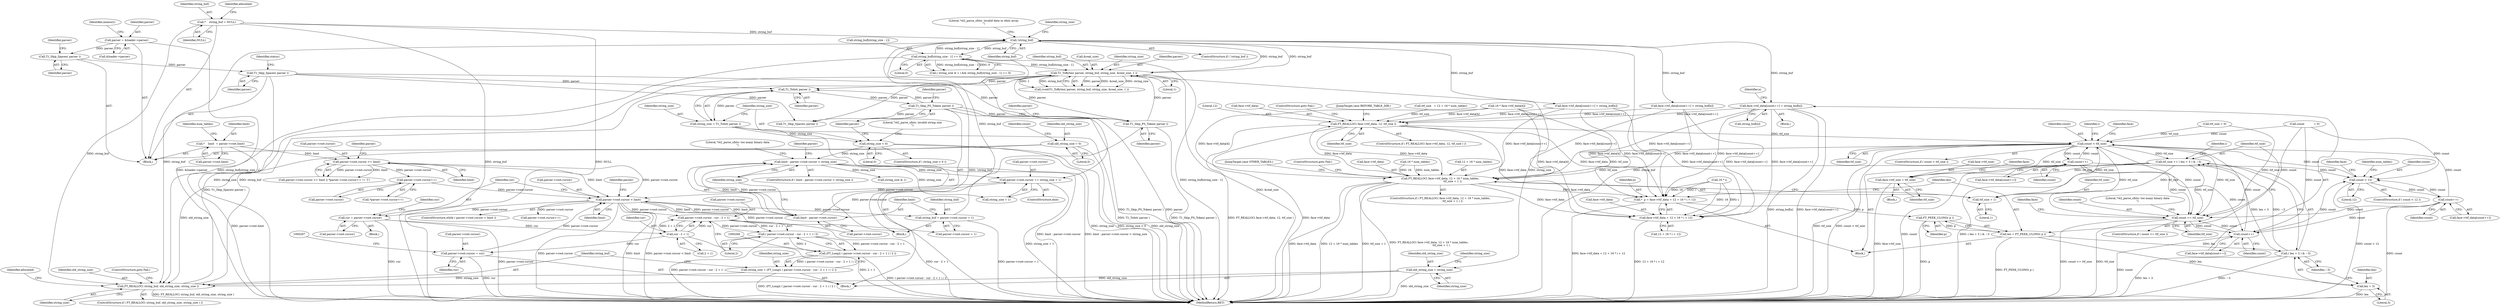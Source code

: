digraph "1_savannah_3788187e0c396952cd7d905c6c61f3ff8e84b2b4_0@array" {
"1000581" [label="(Call,face->ttf_data[count++] = string_buf[n])"];
"1000390" [label="(Call,!string_buf)"];
"1000168" [label="(Call,*    string_buf = NULL)"];
"1000298" [label="(Call,T1_ToBytes( parser, string_buf, string_size, &real_size, 1 ))"];
"1000254" [label="(Call,T1_Skip_PS_Token( parser ))"];
"1000343" [label="(Call,T1_Skip_PS_Token( parser ))"];
"1000329" [label="(Call,T1_ToInt( parser ))"];
"1000204" [label="(Call,T1_Skip_Spaces( parser ))"];
"1000176" [label="(Call,T1_Skip_Spaces( parser ))"];
"1000130" [label="(Call,parser = &loader->parser)"];
"1000281" [label="(Call,FT_REALLOC( string_buf, old_string_size, string_size ))"];
"1000405" [label="(Call,string_buf[string_size - 1] == 0)"];
"1000305" [label="(Call,old_string_size = string_size)"];
"1000212" [label="(Call,old_string_size = 0)"];
"1000263" [label="(Call,string_size = (FT_Long)( ( parser->root.cursor - cur - 2 + 1 ) / 2 ))"];
"1000265" [label="(Call,(FT_Long)( ( parser->root.cursor - cur - 2 + 1 ) / 2 ))"];
"1000267" [label="(Call,( parser->root.cursor - cur - 2 + 1 ) / 2)"];
"1000268" [label="(Call,parser->root.cursor - cur - 2 + 1)"];
"1000219" [label="(Call,parser->root.cursor < limit)"];
"1000180" [label="(Call,parser->root.cursor >= limit)"];
"1000146" [label="(Call,*    limit  = parser->root.limit)"];
"1000380" [label="(Call,parser->root.cursor += string_size + 1)"];
"1000362" [label="(Call,limit - parser->root.cursor < string_size)"];
"1000363" [label="(Call,limit - parser->root.cursor)"];
"1000332" [label="(Call,string_size < 0)"];
"1000327" [label="(Call,string_size = T1_ToInt( parser ))"];
"1000289" [label="(Call,parser->root.cursor = cur)"];
"1000274" [label="(Call,cur - 2 + 1)"];
"1000227" [label="(Call,cur = parser->root.cursor)"];
"1000189" [label="(Call,parser->root.cursor++)"];
"1000352" [label="(Call,string_buf = parser->root.cursor + 1)"];
"1000483" [label="(Call,FT_REALLOC( face->ttf_data, 12, ttf_size ))"];
"1000492" [label="(Call,count < ttf_size)"];
"1000501" [label="(Call,count++)"];
"1000440" [label="(Call,count < 12)"];
"1000449" [label="(Call,count++)"];
"1000570" [label="(Call,count >= ttf_size)"];
"1000586" [label="(Call,count++)"];
"1000539" [label="(Call,ttf_size += ( len + 3 ) & ~3)"];
"1000549" [label="(Call,face->ttf_size = ttf_size)"];
"1000555" [label="(Call,FT_REALLOC( face->ttf_data, 12 + 16 * num_tables,\n                             ttf_size + 1 ))"];
"1000522" [label="(Call,*  p = face->ttf_data + 12 + 16 * i + 12)"];
"1000537" [label="(Call,FT_PEEK_ULONG( p ))"];
"1000535" [label="(Call,len = FT_PEEK_ULONG( p ))"];
"1000541" [label="(Call,( len + 3 ) & ~3)"];
"1000542" [label="(Call,len + 3)"];
"1000524" [label="(Call,face->ttf_data + 12 + 16 * i + 12)"];
"1000564" [label="(Call,ttf_size + 1)"];
"1000572" [label="(Identifier,ttf_size)"];
"1000564" [label="(Call,ttf_size + 1)"];
"1000445" [label="(Call,face->ttf_data[count++])"];
"1000128" [label="(Block,)"];
"1000220" [label="(Call,parser->root.cursor)"];
"1000362" [label="(Call,limit - parser->root.cursor < string_size)"];
"1000186" [label="(Identifier,limit)"];
"1000522" [label="(Call,*  p = face->ttf_data + 12 + 16 * i + 12)"];
"1000212" [label="(Call,old_string_size = 0)"];
"1000386" [label="(Call,string_size + 1)"];
"1000381" [label="(Call,parser->root.cursor)"];
"1000373" [label="(Literal,\"t42_parse_sfnts: too many binary data\n\")"];
"1000301" [label="(Identifier,string_size)"];
"1000380" [label="(Call,parser->root.cursor += string_size + 1)"];
"1000487" [label="(Literal,12)"];
"1000213" [label="(Identifier,old_string_size)"];
"1000181" [label="(Call,parser->root.cursor)"];
"1000219" [label="(Call,parser->root.cursor < limit)"];
"1000156" [label="(Identifier,num_tables)"];
"1000290" [label="(Call,parser->root.cursor)"];
"1000494" [label="(Identifier,ttf_size)"];
"1000390" [label="(Call,!string_buf)"];
"1000591" [label="(Call,T1_Skip_Spaces( parser ))"];
"1000460" [label="(Call,16 * face->ttf_data[4])"];
"1000146" [label="(Call,*    limit  = parser->root.limit)"];
"1000441" [label="(Identifier,count)"];
"1000402" [label="(Call,string_size & 1)"];
"1000240" [label="(Call,parser->root.cursor++)"];
"1000344" [label="(Identifier,parser)"];
"1000541" [label="(Call,( len + 3 ) & ~3)"];
"1000265" [label="(Call,(FT_Long)( ( parser->root.cursor - cur - 2 + 1 ) / 2 ))"];
"1000304" [label="(Literal,1)"];
"1000592" [label="(Identifier,parser)"];
"1000228" [label="(Identifier,cur)"];
"1000275" [label="(Identifier,cur)"];
"1000587" [label="(Identifier,count)"];
"1000537" [label="(Call,FT_PEEK_ULONG( p ))"];
"1000179" [label="(Call,parser->root.cursor >= limit || *parser->root.cursor++ != '[')"];
"1000306" [label="(Identifier,old_string_size)"];
"1000176" [label="(Call,T1_Skip_Spaces( parser ))"];
"1000571" [label="(Identifier,count)"];
"1000170" [label="(Identifier,NULL)"];
"1000132" [label="(Call,&loader->parser)"];
"1000447" [label="(Identifier,face)"];
"1000484" [label="(Call,face->ttf_data)"];
"1000328" [label="(Identifier,string_size)"];
"1000581" [label="(Call,face->ttf_data[count++] = string_buf[n])"];
"1000352" [label="(Call,string_buf = parser->root.cursor + 1)"];
"1000379" [label="(ControlStructure,else)"];
"1000227" [label="(Call,cur = parser->root.cursor)"];
"1000568" [label="(JumpTarget,case OTHER_TABLES:)"];
"1000287" [label="(Identifier,allocated)"];
"1000401" [label="(Call,( string_size & 1 ) && string_buf[string_size - 1] == 0)"];
"1000593" [label="(MethodReturn,RET)"];
"1000334" [label="(Literal,0)"];
"1000177" [label="(Identifier,parser)"];
"1000331" [label="(ControlStructure,if ( string_size < 0 ))"];
"1000513" [label="(Identifier,i)"];
"1000496" [label="(Call,face->ttf_data[count++] = string_buf[n])"];
"1000483" [label="(Call,FT_REALLOC( face->ttf_data, 12, ttf_size ))"];
"1000215" [label="(Call,count           = 0)"];
"1000205" [label="(Identifier,parser)"];
"1000458" [label="(Identifier,num_tables)"];
"1000189" [label="(Call,parser->root.cursor++)"];
"1000520" [label="(Block,)"];
"1000406" [label="(Call,string_buf[string_size - 1])"];
"1000309" [label="(Identifier,string_size)"];
"1000216" [label="(Identifier,count)"];
"1000169" [label="(Identifier,string_buf)"];
"1000492" [label="(Call,count < ttf_size)"];
"1000160" [label="(Call,ttf_size = 0)"];
"1000575" [label="(Literal,\"t42_parse_sfnts: too many binary data\n\")"];
"1000264" [label="(Identifier,string_size)"];
"1000488" [label="(Identifier,ttf_size)"];
"1000542" [label="(Call,len + 3)"];
"1000557" [label="(Identifier,face)"];
"1000489" [label="(ControlStructure,goto Fail;)"];
"1000544" [label="(Literal,3)"];
"1000433" [label="(Identifier,n)"];
"1000588" [label="(Call,string_buf[n])"];
"1000168" [label="(Call,*    string_buf = NULL)"];
"1000383" [label="(Identifier,parser)"];
"1000263" [label="(Call,string_size = (FT_Long)( ( parser->root.cursor - cur - 2 + 1 ) / 2 ))"];
"1000365" [label="(Call,parser->root.cursor)"];
"1000226" [label="(Block,)"];
"1000343" [label="(Call,T1_Skip_PS_Token( parser ))"];
"1000192" [label="(Identifier,parser)"];
"1000361" [label="(ControlStructure,if ( limit - parser->root.cursor < string_size ))"];
"1000405" [label="(Call,string_buf[string_size - 1] == 0)"];
"1000523" [label="(Identifier,p)"];
"1000296" [label="(Call,(void)T1_ToBytes( parser, string_buf, string_size, &real_size, 1 ))"];
"1000285" [label="(ControlStructure,goto Fail;)"];
"1000444" [label="(Call,face->ttf_data[count++] = string_buf[n])"];
"1000348" [label="(Identifier,parser)"];
"1000279" [label="(Literal,2)"];
"1000482" [label="(ControlStructure,if ( FT_REALLOC( face->ttf_data, 12, ttf_size ) ))"];
"1000497" [label="(Call,face->ttf_data[count++])"];
"1000370" [label="(Identifier,string_size)"];
"1000330" [label="(Identifier,parser)"];
"1000490" [label="(JumpTarget,case BEFORE_TABLE_DIR:)"];
"1000586" [label="(Call,count++)"];
"1000491" [label="(ControlStructure,if ( count < ttf_size ))"];
"1000475" [label="(Call,ttf_size   = 12 + 16 * num_tables)"];
"1000281" [label="(Call,FT_REALLOC( string_buf, old_string_size, string_size ))"];
"1000130" [label="(Call,parser = &loader->parser)"];
"1000540" [label="(Identifier,ttf_size)"];
"1000531" [label="(Call,16 * i)"];
"1000545" [label="(Identifier,~3)"];
"1000553" [label="(Identifier,ttf_size)"];
"1000204" [label="(Call,T1_Skip_Spaces( parser ))"];
"1000305" [label="(Call,old_string_size = string_size)"];
"1000535" [label="(Call,len = FT_PEEK_ULONG( p ))"];
"1000190" [label="(Call,parser->root.cursor)"];
"1000538" [label="(Identifier,p)"];
"1000337" [label="(Literal,\"t42_parse_sfnts: invalid string size\n\")"];
"1000536" [label="(Identifier,len)"];
"1000148" [label="(Call,parser->root.limit)"];
"1000147" [label="(Identifier,limit)"];
"1000449" [label="(Call,count++)"];
"1000289" [label="(Call,parser->root.cursor = cur)"];
"1000354" [label="(Call,parser->root.cursor + 1)"];
"1000299" [label="(Identifier,parser)"];
"1000183" [label="(Identifier,parser)"];
"1000300" [label="(Identifier,string_buf)"];
"1000131" [label="(Identifier,parser)"];
"1000539" [label="(Call,ttf_size += ( len + 3 ) & ~3)"];
"1000554" [label="(ControlStructure,if ( FT_REALLOC( face->ttf_data, 12 + 16 * num_tables,\n                             ttf_size + 1 ) ))"];
"1000567" [label="(ControlStructure,goto Fail;)"];
"1000549" [label="(Call,face->ttf_size = ttf_size)"];
"1000282" [label="(Identifier,string_buf)"];
"1000269" [label="(Call,parser->root.cursor)"];
"1000329" [label="(Call,T1_ToInt( parser ))"];
"1000253" [label="(Block,)"];
"1000268" [label="(Call,parser->root.cursor - cur - 2 + 1)"];
"1000525" [label="(Call,face->ttf_data)"];
"1000283" [label="(Identifier,old_string_size)"];
"1000274" [label="(Call,cur - 2 + 1)"];
"1000280" [label="(ControlStructure,if ( FT_REALLOC( string_buf, old_string_size, string_size ) ))"];
"1000524" [label="(Call,face->ttf_data + 12 + 16 * i + 12)"];
"1000276" [label="(Call,2 + 1)"];
"1000394" [label="(Literal,\"t42_parse_sfnts: invalid data in sfnts array\n\")"];
"1000259" [label="(Identifier,parser)"];
"1000543" [label="(Identifier,len)"];
"1000403" [label="(Identifier,string_size)"];
"1000389" [label="(ControlStructure,if ( !string_buf ))"];
"1000582" [label="(Call,face->ttf_data[count++])"];
"1000519" [label="(Identifier,i)"];
"1000569" [label="(ControlStructure,if ( count >= ttf_size ))"];
"1000364" [label="(Identifier,limit)"];
"1000254" [label="(Call,T1_Skip_PS_Token( parser ))"];
"1000327" [label="(Call,string_size = T1_ToInt( parser ))"];
"1000439" [label="(ControlStructure,if ( count < 12 ))"];
"1000188" [label="(Call,*parser->root.cursor++)"];
"1000307" [label="(Identifier,string_size)"];
"1000559" [label="(Call,12 + 16 * num_tables)"];
"1000316" [label="(Block,)"];
"1000570" [label="(Call,count >= ttf_size)"];
"1000267" [label="(Call,( parser->root.cursor - cur - 2 + 1 ) / 2)"];
"1000411" [label="(Literal,0)"];
"1000584" [label="(Identifier,face)"];
"1000332" [label="(Call,string_size < 0)"];
"1000180" [label="(Call,parser->root.cursor >= limit)"];
"1000284" [label="(Identifier,string_size)"];
"1000225" [label="(Identifier,limit)"];
"1000565" [label="(Identifier,ttf_size)"];
"1000295" [label="(Identifier,cur)"];
"1000499" [label="(Identifier,face)"];
"1000502" [label="(Identifier,count)"];
"1000353" [label="(Identifier,string_buf)"];
"1000138" [label="(Identifier,memory)"];
"1000214" [label="(Literal,0)"];
"1000298" [label="(Call,T1_ToBytes( parser, string_buf, string_size, &real_size, 1 ))"];
"1000391" [label="(Identifier,string_buf)"];
"1000561" [label="(Call,16 * num_tables)"];
"1000501" [label="(Call,count++)"];
"1000237" [label="(Identifier,cur)"];
"1000229" [label="(Call,parser->root.cursor)"];
"1000207" [label="(Identifier,status)"];
"1000508" [label="(Block,)"];
"1000556" [label="(Call,face->ttf_data)"];
"1000255" [label="(Identifier,parser)"];
"1000493" [label="(Identifier,count)"];
"1000528" [label="(Call,12 + 16 * i + 12)"];
"1000434" [label="(Block,)"];
"1000450" [label="(Identifier,count)"];
"1000550" [label="(Call,face->ttf_size)"];
"1000440" [label="(Call,count < 12)"];
"1000173" [label="(Identifier,allocated)"];
"1000218" [label="(ControlStructure,while ( parser->root.cursor < limit ))"];
"1000333" [label="(Identifier,string_size)"];
"1000566" [label="(Literal,1)"];
"1000442" [label="(Literal,12)"];
"1000363" [label="(Call,limit - parser->root.cursor)"];
"1000302" [label="(Call,&real_size)"];
"1000555" [label="(Call,FT_REALLOC( face->ttf_data, 12 + 16 * num_tables,\n                             ttf_size + 1 ))"];
"1000581" -> "1000434"  [label="AST: "];
"1000581" -> "1000588"  [label="CFG: "];
"1000582" -> "1000581"  [label="AST: "];
"1000588" -> "1000581"  [label="AST: "];
"1000433" -> "1000581"  [label="CFG: "];
"1000581" -> "1000593"  [label="DDG: string_buf[n]"];
"1000581" -> "1000593"  [label="DDG: face->ttf_data[count++]"];
"1000581" -> "1000483"  [label="DDG: face->ttf_data[count++]"];
"1000581" -> "1000522"  [label="DDG: face->ttf_data[count++]"];
"1000581" -> "1000524"  [label="DDG: face->ttf_data[count++]"];
"1000581" -> "1000555"  [label="DDG: face->ttf_data[count++]"];
"1000390" -> "1000581"  [label="DDG: string_buf"];
"1000390" -> "1000389"  [label="AST: "];
"1000390" -> "1000391"  [label="CFG: "];
"1000391" -> "1000390"  [label="AST: "];
"1000394" -> "1000390"  [label="CFG: "];
"1000403" -> "1000390"  [label="CFG: "];
"1000390" -> "1000593"  [label="DDG: !string_buf"];
"1000390" -> "1000593"  [label="DDG: string_buf"];
"1000390" -> "1000281"  [label="DDG: string_buf"];
"1000390" -> "1000298"  [label="DDG: string_buf"];
"1000168" -> "1000390"  [label="DDG: string_buf"];
"1000298" -> "1000390"  [label="DDG: string_buf"];
"1000405" -> "1000390"  [label="DDG: string_buf[string_size - 1]"];
"1000352" -> "1000390"  [label="DDG: string_buf"];
"1000390" -> "1000405"  [label="DDG: string_buf"];
"1000390" -> "1000444"  [label="DDG: string_buf"];
"1000390" -> "1000496"  [label="DDG: string_buf"];
"1000168" -> "1000128"  [label="AST: "];
"1000168" -> "1000170"  [label="CFG: "];
"1000169" -> "1000168"  [label="AST: "];
"1000170" -> "1000168"  [label="AST: "];
"1000173" -> "1000168"  [label="CFG: "];
"1000168" -> "1000593"  [label="DDG: string_buf"];
"1000168" -> "1000593"  [label="DDG: NULL"];
"1000168" -> "1000281"  [label="DDG: string_buf"];
"1000298" -> "1000296"  [label="AST: "];
"1000298" -> "1000304"  [label="CFG: "];
"1000299" -> "1000298"  [label="AST: "];
"1000300" -> "1000298"  [label="AST: "];
"1000301" -> "1000298"  [label="AST: "];
"1000302" -> "1000298"  [label="AST: "];
"1000304" -> "1000298"  [label="AST: "];
"1000296" -> "1000298"  [label="CFG: "];
"1000298" -> "1000593"  [label="DDG: &real_size"];
"1000298" -> "1000254"  [label="DDG: parser"];
"1000298" -> "1000296"  [label="DDG: parser"];
"1000298" -> "1000296"  [label="DDG: &real_size"];
"1000298" -> "1000296"  [label="DDG: string_size"];
"1000298" -> "1000296"  [label="DDG: 1"];
"1000298" -> "1000296"  [label="DDG: string_buf"];
"1000254" -> "1000298"  [label="DDG: parser"];
"1000281" -> "1000298"  [label="DDG: string_buf"];
"1000281" -> "1000298"  [label="DDG: string_size"];
"1000405" -> "1000298"  [label="DDG: string_buf[string_size - 1]"];
"1000298" -> "1000305"  [label="DDG: string_size"];
"1000298" -> "1000329"  [label="DDG: parser"];
"1000298" -> "1000591"  [label="DDG: parser"];
"1000254" -> "1000253"  [label="AST: "];
"1000254" -> "1000255"  [label="CFG: "];
"1000255" -> "1000254"  [label="AST: "];
"1000259" -> "1000254"  [label="CFG: "];
"1000254" -> "1000593"  [label="DDG: T1_Skip_PS_Token( parser )"];
"1000343" -> "1000254"  [label="DDG: parser"];
"1000204" -> "1000254"  [label="DDG: parser"];
"1000343" -> "1000316"  [label="AST: "];
"1000343" -> "1000344"  [label="CFG: "];
"1000344" -> "1000343"  [label="AST: "];
"1000348" -> "1000343"  [label="CFG: "];
"1000343" -> "1000593"  [label="DDG: parser"];
"1000343" -> "1000593"  [label="DDG: T1_Skip_PS_Token( parser )"];
"1000343" -> "1000329"  [label="DDG: parser"];
"1000329" -> "1000343"  [label="DDG: parser"];
"1000343" -> "1000591"  [label="DDG: parser"];
"1000329" -> "1000327"  [label="AST: "];
"1000329" -> "1000330"  [label="CFG: "];
"1000330" -> "1000329"  [label="AST: "];
"1000327" -> "1000329"  [label="CFG: "];
"1000329" -> "1000327"  [label="DDG: parser"];
"1000204" -> "1000329"  [label="DDG: parser"];
"1000204" -> "1000128"  [label="AST: "];
"1000204" -> "1000205"  [label="CFG: "];
"1000205" -> "1000204"  [label="AST: "];
"1000207" -> "1000204"  [label="CFG: "];
"1000204" -> "1000593"  [label="DDG: T1_Skip_Spaces( parser )"];
"1000176" -> "1000204"  [label="DDG: parser"];
"1000204" -> "1000591"  [label="DDG: parser"];
"1000176" -> "1000128"  [label="AST: "];
"1000176" -> "1000177"  [label="CFG: "];
"1000177" -> "1000176"  [label="AST: "];
"1000183" -> "1000176"  [label="CFG: "];
"1000130" -> "1000176"  [label="DDG: parser"];
"1000130" -> "1000128"  [label="AST: "];
"1000130" -> "1000132"  [label="CFG: "];
"1000131" -> "1000130"  [label="AST: "];
"1000132" -> "1000130"  [label="AST: "];
"1000138" -> "1000130"  [label="CFG: "];
"1000130" -> "1000593"  [label="DDG: &loader->parser"];
"1000281" -> "1000280"  [label="AST: "];
"1000281" -> "1000284"  [label="CFG: "];
"1000282" -> "1000281"  [label="AST: "];
"1000283" -> "1000281"  [label="AST: "];
"1000284" -> "1000281"  [label="AST: "];
"1000285" -> "1000281"  [label="CFG: "];
"1000287" -> "1000281"  [label="CFG: "];
"1000281" -> "1000593"  [label="DDG: FT_REALLOC( string_buf, old_string_size, string_size )"];
"1000405" -> "1000281"  [label="DDG: string_buf[string_size - 1]"];
"1000305" -> "1000281"  [label="DDG: old_string_size"];
"1000212" -> "1000281"  [label="DDG: old_string_size"];
"1000263" -> "1000281"  [label="DDG: string_size"];
"1000405" -> "1000401"  [label="AST: "];
"1000405" -> "1000411"  [label="CFG: "];
"1000406" -> "1000405"  [label="AST: "];
"1000411" -> "1000405"  [label="AST: "];
"1000401" -> "1000405"  [label="CFG: "];
"1000405" -> "1000593"  [label="DDG: string_buf[string_size - 1]"];
"1000405" -> "1000401"  [label="DDG: string_buf[string_size - 1]"];
"1000405" -> "1000401"  [label="DDG: 0"];
"1000305" -> "1000253"  [label="AST: "];
"1000305" -> "1000307"  [label="CFG: "];
"1000306" -> "1000305"  [label="AST: "];
"1000307" -> "1000305"  [label="AST: "];
"1000309" -> "1000305"  [label="CFG: "];
"1000305" -> "1000593"  [label="DDG: old_string_size"];
"1000212" -> "1000128"  [label="AST: "];
"1000212" -> "1000214"  [label="CFG: "];
"1000213" -> "1000212"  [label="AST: "];
"1000214" -> "1000212"  [label="AST: "];
"1000216" -> "1000212"  [label="CFG: "];
"1000212" -> "1000593"  [label="DDG: old_string_size"];
"1000263" -> "1000253"  [label="AST: "];
"1000263" -> "1000265"  [label="CFG: "];
"1000264" -> "1000263"  [label="AST: "];
"1000265" -> "1000263"  [label="AST: "];
"1000282" -> "1000263"  [label="CFG: "];
"1000263" -> "1000593"  [label="DDG: (FT_Long)( ( parser->root.cursor - cur - 2 + 1 ) / 2 )"];
"1000265" -> "1000263"  [label="DDG: ( parser->root.cursor - cur - 2 + 1 ) / 2"];
"1000265" -> "1000267"  [label="CFG: "];
"1000266" -> "1000265"  [label="AST: "];
"1000267" -> "1000265"  [label="AST: "];
"1000265" -> "1000593"  [label="DDG: ( parser->root.cursor - cur - 2 + 1 ) / 2"];
"1000267" -> "1000265"  [label="DDG: parser->root.cursor - cur - 2 + 1"];
"1000267" -> "1000265"  [label="DDG: 2"];
"1000267" -> "1000279"  [label="CFG: "];
"1000268" -> "1000267"  [label="AST: "];
"1000279" -> "1000267"  [label="AST: "];
"1000267" -> "1000593"  [label="DDG: parser->root.cursor - cur - 2 + 1"];
"1000268" -> "1000267"  [label="DDG: parser->root.cursor"];
"1000268" -> "1000267"  [label="DDG: cur - 2 + 1"];
"1000268" -> "1000274"  [label="CFG: "];
"1000269" -> "1000268"  [label="AST: "];
"1000274" -> "1000268"  [label="AST: "];
"1000279" -> "1000268"  [label="CFG: "];
"1000268" -> "1000593"  [label="DDG: cur - 2 + 1"];
"1000219" -> "1000268"  [label="DDG: parser->root.cursor"];
"1000274" -> "1000268"  [label="DDG: cur"];
"1000274" -> "1000268"  [label="DDG: 2 + 1"];
"1000219" -> "1000218"  [label="AST: "];
"1000219" -> "1000225"  [label="CFG: "];
"1000220" -> "1000219"  [label="AST: "];
"1000225" -> "1000219"  [label="AST: "];
"1000228" -> "1000219"  [label="CFG: "];
"1000592" -> "1000219"  [label="CFG: "];
"1000219" -> "1000593"  [label="DDG: limit"];
"1000219" -> "1000593"  [label="DDG: parser->root.cursor < limit"];
"1000219" -> "1000593"  [label="DDG: parser->root.cursor"];
"1000180" -> "1000219"  [label="DDG: parser->root.cursor"];
"1000180" -> "1000219"  [label="DDG: limit"];
"1000380" -> "1000219"  [label="DDG: parser->root.cursor"];
"1000289" -> "1000219"  [label="DDG: parser->root.cursor"];
"1000189" -> "1000219"  [label="DDG: parser->root.cursor"];
"1000363" -> "1000219"  [label="DDG: limit"];
"1000219" -> "1000227"  [label="DDG: parser->root.cursor"];
"1000219" -> "1000240"  [label="DDG: parser->root.cursor"];
"1000219" -> "1000352"  [label="DDG: parser->root.cursor"];
"1000219" -> "1000354"  [label="DDG: parser->root.cursor"];
"1000219" -> "1000363"  [label="DDG: limit"];
"1000219" -> "1000363"  [label="DDG: parser->root.cursor"];
"1000180" -> "1000179"  [label="AST: "];
"1000180" -> "1000186"  [label="CFG: "];
"1000181" -> "1000180"  [label="AST: "];
"1000186" -> "1000180"  [label="AST: "];
"1000192" -> "1000180"  [label="CFG: "];
"1000179" -> "1000180"  [label="CFG: "];
"1000180" -> "1000179"  [label="DDG: parser->root.cursor"];
"1000180" -> "1000179"  [label="DDG: limit"];
"1000146" -> "1000180"  [label="DDG: limit"];
"1000180" -> "1000189"  [label="DDG: parser->root.cursor"];
"1000146" -> "1000128"  [label="AST: "];
"1000146" -> "1000148"  [label="CFG: "];
"1000147" -> "1000146"  [label="AST: "];
"1000148" -> "1000146"  [label="AST: "];
"1000156" -> "1000146"  [label="CFG: "];
"1000146" -> "1000593"  [label="DDG: parser->root.limit"];
"1000380" -> "1000379"  [label="AST: "];
"1000380" -> "1000386"  [label="CFG: "];
"1000381" -> "1000380"  [label="AST: "];
"1000386" -> "1000380"  [label="AST: "];
"1000391" -> "1000380"  [label="CFG: "];
"1000380" -> "1000593"  [label="DDG: string_size + 1"];
"1000362" -> "1000380"  [label="DDG: string_size"];
"1000363" -> "1000380"  [label="DDG: parser->root.cursor"];
"1000362" -> "1000361"  [label="AST: "];
"1000362" -> "1000370"  [label="CFG: "];
"1000363" -> "1000362"  [label="AST: "];
"1000370" -> "1000362"  [label="AST: "];
"1000373" -> "1000362"  [label="CFG: "];
"1000383" -> "1000362"  [label="CFG: "];
"1000362" -> "1000593"  [label="DDG: limit - parser->root.cursor < string_size"];
"1000362" -> "1000593"  [label="DDG: limit - parser->root.cursor"];
"1000363" -> "1000362"  [label="DDG: limit"];
"1000363" -> "1000362"  [label="DDG: parser->root.cursor"];
"1000332" -> "1000362"  [label="DDG: string_size"];
"1000362" -> "1000386"  [label="DDG: string_size"];
"1000362" -> "1000402"  [label="DDG: string_size"];
"1000363" -> "1000365"  [label="CFG: "];
"1000364" -> "1000363"  [label="AST: "];
"1000365" -> "1000363"  [label="AST: "];
"1000370" -> "1000363"  [label="CFG: "];
"1000332" -> "1000331"  [label="AST: "];
"1000332" -> "1000334"  [label="CFG: "];
"1000333" -> "1000332"  [label="AST: "];
"1000334" -> "1000332"  [label="AST: "];
"1000337" -> "1000332"  [label="CFG: "];
"1000344" -> "1000332"  [label="CFG: "];
"1000332" -> "1000593"  [label="DDG: string_size"];
"1000332" -> "1000593"  [label="DDG: string_size < 0"];
"1000327" -> "1000332"  [label="DDG: string_size"];
"1000327" -> "1000316"  [label="AST: "];
"1000328" -> "1000327"  [label="AST: "];
"1000333" -> "1000327"  [label="CFG: "];
"1000327" -> "1000593"  [label="DDG: T1_ToInt( parser )"];
"1000289" -> "1000253"  [label="AST: "];
"1000289" -> "1000295"  [label="CFG: "];
"1000290" -> "1000289"  [label="AST: "];
"1000295" -> "1000289"  [label="AST: "];
"1000297" -> "1000289"  [label="CFG: "];
"1000289" -> "1000593"  [label="DDG: cur"];
"1000274" -> "1000289"  [label="DDG: cur"];
"1000274" -> "1000276"  [label="CFG: "];
"1000275" -> "1000274"  [label="AST: "];
"1000276" -> "1000274"  [label="AST: "];
"1000274" -> "1000593"  [label="DDG: 2 + 1"];
"1000227" -> "1000274"  [label="DDG: cur"];
"1000227" -> "1000226"  [label="AST: "];
"1000227" -> "1000229"  [label="CFG: "];
"1000228" -> "1000227"  [label="AST: "];
"1000229" -> "1000227"  [label="AST: "];
"1000237" -> "1000227"  [label="CFG: "];
"1000227" -> "1000593"  [label="DDG: cur"];
"1000227" -> "1000593"  [label="DDG: parser->root.cursor"];
"1000189" -> "1000188"  [label="AST: "];
"1000189" -> "1000190"  [label="CFG: "];
"1000190" -> "1000189"  [label="AST: "];
"1000188" -> "1000189"  [label="CFG: "];
"1000352" -> "1000316"  [label="AST: "];
"1000352" -> "1000354"  [label="CFG: "];
"1000353" -> "1000352"  [label="AST: "];
"1000354" -> "1000352"  [label="AST: "];
"1000364" -> "1000352"  [label="CFG: "];
"1000352" -> "1000593"  [label="DDG: parser->root.cursor + 1"];
"1000483" -> "1000482"  [label="AST: "];
"1000483" -> "1000488"  [label="CFG: "];
"1000484" -> "1000483"  [label="AST: "];
"1000487" -> "1000483"  [label="AST: "];
"1000488" -> "1000483"  [label="AST: "];
"1000489" -> "1000483"  [label="CFG: "];
"1000490" -> "1000483"  [label="CFG: "];
"1000483" -> "1000593"  [label="DDG: FT_REALLOC( face->ttf_data, 12, ttf_size )"];
"1000483" -> "1000593"  [label="DDG: face->ttf_data"];
"1000496" -> "1000483"  [label="DDG: face->ttf_data[count++]"];
"1000555" -> "1000483"  [label="DDG: face->ttf_data"];
"1000444" -> "1000483"  [label="DDG: face->ttf_data[count++]"];
"1000460" -> "1000483"  [label="DDG: face->ttf_data[4]"];
"1000475" -> "1000483"  [label="DDG: ttf_size"];
"1000483" -> "1000492"  [label="DDG: ttf_size"];
"1000483" -> "1000522"  [label="DDG: face->ttf_data"];
"1000483" -> "1000524"  [label="DDG: face->ttf_data"];
"1000483" -> "1000555"  [label="DDG: face->ttf_data"];
"1000492" -> "1000491"  [label="AST: "];
"1000492" -> "1000494"  [label="CFG: "];
"1000493" -> "1000492"  [label="AST: "];
"1000494" -> "1000492"  [label="AST: "];
"1000499" -> "1000492"  [label="CFG: "];
"1000513" -> "1000492"  [label="CFG: "];
"1000492" -> "1000593"  [label="DDG: ttf_size"];
"1000492" -> "1000593"  [label="DDG: count < ttf_size"];
"1000215" -> "1000492"  [label="DDG: count"];
"1000449" -> "1000492"  [label="DDG: count"];
"1000586" -> "1000492"  [label="DDG: count"];
"1000501" -> "1000492"  [label="DDG: count"];
"1000440" -> "1000492"  [label="DDG: count"];
"1000570" -> "1000492"  [label="DDG: ttf_size"];
"1000160" -> "1000492"  [label="DDG: ttf_size"];
"1000492" -> "1000501"  [label="DDG: count"];
"1000492" -> "1000539"  [label="DDG: ttf_size"];
"1000492" -> "1000549"  [label="DDG: ttf_size"];
"1000492" -> "1000555"  [label="DDG: ttf_size"];
"1000492" -> "1000564"  [label="DDG: ttf_size"];
"1000492" -> "1000570"  [label="DDG: count"];
"1000492" -> "1000570"  [label="DDG: ttf_size"];
"1000501" -> "1000497"  [label="AST: "];
"1000501" -> "1000502"  [label="CFG: "];
"1000502" -> "1000501"  [label="AST: "];
"1000497" -> "1000501"  [label="CFG: "];
"1000501" -> "1000593"  [label="DDG: count"];
"1000501" -> "1000440"  [label="DDG: count"];
"1000501" -> "1000570"  [label="DDG: count"];
"1000501" -> "1000586"  [label="DDG: count"];
"1000440" -> "1000439"  [label="AST: "];
"1000440" -> "1000442"  [label="CFG: "];
"1000441" -> "1000440"  [label="AST: "];
"1000442" -> "1000440"  [label="AST: "];
"1000447" -> "1000440"  [label="CFG: "];
"1000458" -> "1000440"  [label="CFG: "];
"1000440" -> "1000593"  [label="DDG: count < 12"];
"1000215" -> "1000440"  [label="DDG: count"];
"1000449" -> "1000440"  [label="DDG: count"];
"1000586" -> "1000440"  [label="DDG: count"];
"1000440" -> "1000449"  [label="DDG: count"];
"1000449" -> "1000445"  [label="AST: "];
"1000449" -> "1000450"  [label="CFG: "];
"1000450" -> "1000449"  [label="AST: "];
"1000445" -> "1000449"  [label="CFG: "];
"1000449" -> "1000593"  [label="DDG: count"];
"1000449" -> "1000570"  [label="DDG: count"];
"1000449" -> "1000586"  [label="DDG: count"];
"1000570" -> "1000569"  [label="AST: "];
"1000570" -> "1000572"  [label="CFG: "];
"1000571" -> "1000570"  [label="AST: "];
"1000572" -> "1000570"  [label="AST: "];
"1000575" -> "1000570"  [label="CFG: "];
"1000584" -> "1000570"  [label="CFG: "];
"1000570" -> "1000593"  [label="DDG: ttf_size"];
"1000570" -> "1000593"  [label="DDG: count >= ttf_size"];
"1000215" -> "1000570"  [label="DDG: count"];
"1000586" -> "1000570"  [label="DDG: count"];
"1000160" -> "1000570"  [label="DDG: ttf_size"];
"1000539" -> "1000570"  [label="DDG: ttf_size"];
"1000570" -> "1000586"  [label="DDG: count"];
"1000586" -> "1000582"  [label="AST: "];
"1000586" -> "1000587"  [label="CFG: "];
"1000587" -> "1000586"  [label="AST: "];
"1000582" -> "1000586"  [label="CFG: "];
"1000586" -> "1000593"  [label="DDG: count"];
"1000215" -> "1000586"  [label="DDG: count"];
"1000539" -> "1000520"  [label="AST: "];
"1000539" -> "1000541"  [label="CFG: "];
"1000540" -> "1000539"  [label="AST: "];
"1000541" -> "1000539"  [label="AST: "];
"1000519" -> "1000539"  [label="CFG: "];
"1000539" -> "1000593"  [label="DDG: ( len + 3 ) & ~3"];
"1000541" -> "1000539"  [label="DDG: len + 3"];
"1000541" -> "1000539"  [label="DDG: ~3"];
"1000539" -> "1000549"  [label="DDG: ttf_size"];
"1000539" -> "1000555"  [label="DDG: ttf_size"];
"1000539" -> "1000564"  [label="DDG: ttf_size"];
"1000549" -> "1000508"  [label="AST: "];
"1000549" -> "1000553"  [label="CFG: "];
"1000550" -> "1000549"  [label="AST: "];
"1000553" -> "1000549"  [label="AST: "];
"1000557" -> "1000549"  [label="CFG: "];
"1000549" -> "1000593"  [label="DDG: face->ttf_size"];
"1000555" -> "1000554"  [label="AST: "];
"1000555" -> "1000564"  [label="CFG: "];
"1000556" -> "1000555"  [label="AST: "];
"1000559" -> "1000555"  [label="AST: "];
"1000564" -> "1000555"  [label="AST: "];
"1000567" -> "1000555"  [label="CFG: "];
"1000568" -> "1000555"  [label="CFG: "];
"1000555" -> "1000593"  [label="DDG: FT_REALLOC( face->ttf_data, 12 + 16 * num_tables,\n                             ttf_size + 1 )"];
"1000555" -> "1000593"  [label="DDG: face->ttf_data"];
"1000555" -> "1000593"  [label="DDG: 12 + 16 * num_tables"];
"1000555" -> "1000593"  [label="DDG: ttf_size + 1"];
"1000555" -> "1000522"  [label="DDG: face->ttf_data"];
"1000555" -> "1000524"  [label="DDG: face->ttf_data"];
"1000496" -> "1000555"  [label="DDG: face->ttf_data[count++]"];
"1000444" -> "1000555"  [label="DDG: face->ttf_data[count++]"];
"1000460" -> "1000555"  [label="DDG: face->ttf_data[4]"];
"1000561" -> "1000555"  [label="DDG: 16"];
"1000561" -> "1000555"  [label="DDG: num_tables"];
"1000522" -> "1000520"  [label="AST: "];
"1000522" -> "1000524"  [label="CFG: "];
"1000523" -> "1000522"  [label="AST: "];
"1000524" -> "1000522"  [label="AST: "];
"1000536" -> "1000522"  [label="CFG: "];
"1000522" -> "1000593"  [label="DDG: face->ttf_data + 12 + 16 * i + 12"];
"1000496" -> "1000522"  [label="DDG: face->ttf_data[count++]"];
"1000444" -> "1000522"  [label="DDG: face->ttf_data[count++]"];
"1000460" -> "1000522"  [label="DDG: face->ttf_data[4]"];
"1000531" -> "1000522"  [label="DDG: 16"];
"1000531" -> "1000522"  [label="DDG: i"];
"1000522" -> "1000537"  [label="DDG: p"];
"1000537" -> "1000535"  [label="AST: "];
"1000537" -> "1000538"  [label="CFG: "];
"1000538" -> "1000537"  [label="AST: "];
"1000535" -> "1000537"  [label="CFG: "];
"1000537" -> "1000593"  [label="DDG: p"];
"1000537" -> "1000535"  [label="DDG: p"];
"1000535" -> "1000520"  [label="AST: "];
"1000536" -> "1000535"  [label="AST: "];
"1000540" -> "1000535"  [label="CFG: "];
"1000535" -> "1000593"  [label="DDG: FT_PEEK_ULONG( p )"];
"1000535" -> "1000541"  [label="DDG: len"];
"1000535" -> "1000542"  [label="DDG: len"];
"1000541" -> "1000545"  [label="CFG: "];
"1000542" -> "1000541"  [label="AST: "];
"1000545" -> "1000541"  [label="AST: "];
"1000541" -> "1000593"  [label="DDG: len + 3"];
"1000541" -> "1000593"  [label="DDG: ~3"];
"1000542" -> "1000544"  [label="CFG: "];
"1000543" -> "1000542"  [label="AST: "];
"1000544" -> "1000542"  [label="AST: "];
"1000545" -> "1000542"  [label="CFG: "];
"1000542" -> "1000593"  [label="DDG: len"];
"1000524" -> "1000528"  [label="CFG: "];
"1000525" -> "1000524"  [label="AST: "];
"1000528" -> "1000524"  [label="AST: "];
"1000524" -> "1000593"  [label="DDG: 12 + 16 * i + 12"];
"1000496" -> "1000524"  [label="DDG: face->ttf_data[count++]"];
"1000444" -> "1000524"  [label="DDG: face->ttf_data[count++]"];
"1000460" -> "1000524"  [label="DDG: face->ttf_data[4]"];
"1000531" -> "1000524"  [label="DDG: 16"];
"1000531" -> "1000524"  [label="DDG: i"];
"1000564" -> "1000566"  [label="CFG: "];
"1000565" -> "1000564"  [label="AST: "];
"1000566" -> "1000564"  [label="AST: "];
}
